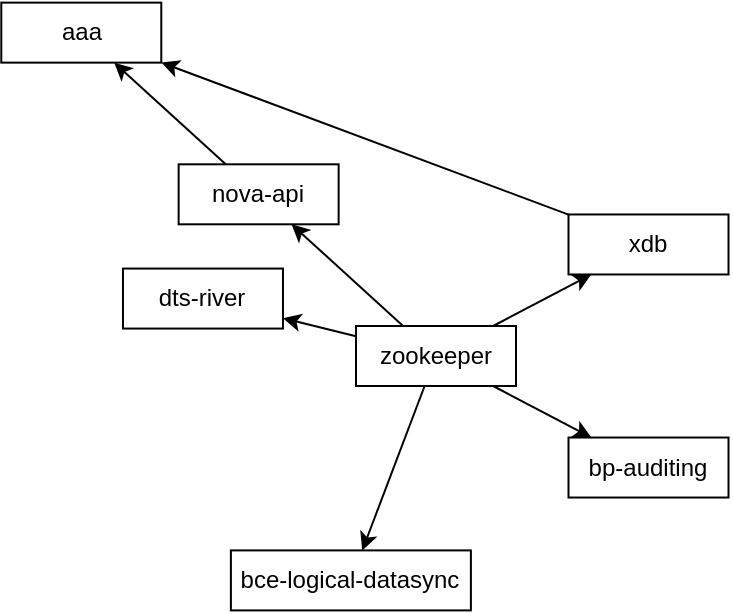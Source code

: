 <mxfile version="16.5.6" type="github">
  <diagram id="Jpcj-z6RrqYNlhLTczwW" name="Page-1">
    <mxGraphModel dx="1426" dy="769" grid="1" gridSize="10" guides="1" tooltips="1" connect="1" arrows="1" fold="1" page="1" pageScale="1" pageWidth="827" pageHeight="1169" math="0" shadow="0">
      <root>
        <mxCell id="0" />
        <mxCell id="1" parent="0" />
        <mxCell id="bBWqwcjACkO9o9_euC2M-7" value="zookeeper" style="whiteSpace=wrap;html=1;" vertex="1" parent="1">
          <mxGeometry x="401" y="571" width="80" height="30" as="geometry" />
        </mxCell>
        <mxCell id="bBWqwcjACkO9o9_euC2M-8" value="bp-auditing" style="whiteSpace=wrap;html=1;" vertex="1" parent="1">
          <mxGeometry x="507.255" y="626.767" width="80" height="30" as="geometry" />
        </mxCell>
        <mxCell id="bBWqwcjACkO9o9_euC2M-9" value="" style="rounded=0;" edge="1" source="bBWqwcjACkO9o9_euC2M-7" target="bBWqwcjACkO9o9_euC2M-8" parent="1">
          <mxGeometry x="120" y="330" as="geometry" />
        </mxCell>
        <mxCell id="bBWqwcjACkO9o9_euC2M-10" value="bce-logical-datasync" style="whiteSpace=wrap;html=1;" vertex="1" parent="1">
          <mxGeometry x="338.447" y="683.202" width="120" height="30" as="geometry" />
        </mxCell>
        <mxCell id="bBWqwcjACkO9o9_euC2M-11" value="" style="rounded=0;" edge="1" source="bBWqwcjACkO9o9_euC2M-7" target="bBWqwcjACkO9o9_euC2M-10" parent="1">
          <mxGeometry x="120" y="330" as="geometry" />
        </mxCell>
        <mxCell id="bBWqwcjACkO9o9_euC2M-12" value="dts-river" style="whiteSpace=wrap;html=1;" vertex="1" parent="1">
          <mxGeometry x="284.487" y="542.282" width="80" height="30" as="geometry" />
        </mxCell>
        <mxCell id="bBWqwcjACkO9o9_euC2M-13" value="" style="rounded=0;" edge="1" source="bBWqwcjACkO9o9_euC2M-7" target="bBWqwcjACkO9o9_euC2M-12" parent="1">
          <mxGeometry x="120" y="330" as="geometry" />
        </mxCell>
        <mxCell id="bBWqwcjACkO9o9_euC2M-14" value="nova-api" style="whiteSpace=wrap;html=1;" vertex="1" parent="1">
          <mxGeometry x="312.319" y="490.157" width="80" height="30" as="geometry" />
        </mxCell>
        <mxCell id="bBWqwcjACkO9o9_euC2M-15" value="" style="rounded=0;" edge="1" source="bBWqwcjACkO9o9_euC2M-7" target="bBWqwcjACkO9o9_euC2M-14" parent="1">
          <mxGeometry x="120" y="330" as="geometry" />
        </mxCell>
        <mxCell id="bBWqwcjACkO9o9_euC2M-16" value="aaa" style="whiteSpace=wrap;html=1;" vertex="1" parent="1">
          <mxGeometry x="223.638" y="409.313" width="80" height="30" as="geometry" />
        </mxCell>
        <mxCell id="bBWqwcjACkO9o9_euC2M-17" value="" style="rounded=0;" edge="1" source="bBWqwcjACkO9o9_euC2M-14" target="bBWqwcjACkO9o9_euC2M-16" parent="1">
          <mxGeometry x="120" y="330" as="geometry" />
        </mxCell>
        <mxCell id="bBWqwcjACkO9o9_euC2M-18" value="xdb" style="whiteSpace=wrap;html=1;" vertex="1" parent="1">
          <mxGeometry x="507.255" y="515.233" width="80" height="30" as="geometry" />
        </mxCell>
        <mxCell id="bBWqwcjACkO9o9_euC2M-19" value="" style="rounded=0;" edge="1" source="bBWqwcjACkO9o9_euC2M-18" target="bBWqwcjACkO9o9_euC2M-16" parent="1">
          <mxGeometry x="120" y="330" as="geometry" />
        </mxCell>
        <mxCell id="bBWqwcjACkO9o9_euC2M-20" value="" style="rounded=0;" edge="1" source="bBWqwcjACkO9o9_euC2M-7" target="bBWqwcjACkO9o9_euC2M-18" parent="1">
          <mxGeometry x="120" y="330" as="geometry" />
        </mxCell>
      </root>
    </mxGraphModel>
  </diagram>
</mxfile>
